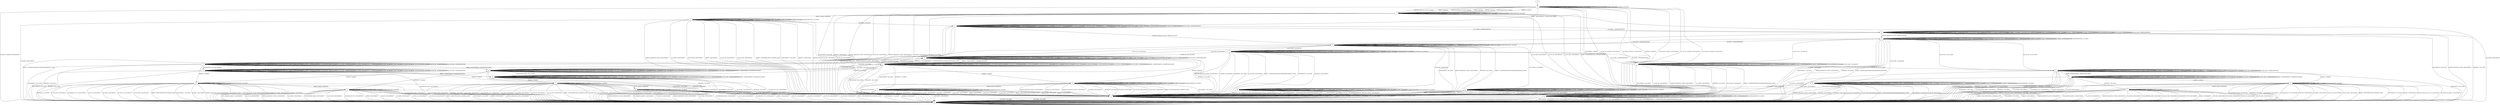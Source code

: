 digraph "" {
	graph ["Incoming time"=0.41913795471191406,
		"Outgoing time"=0.5178635120391846,
		Output="{'States': 32, 'Transitions': 683, 'Filename': '../results/ssh/OpenSSH-OpenSSH-cvc4-3.dot'}",
		Reference="{'States': 32, 'Transitions': 683, 'Filename': '../subjects/ssh/OpenSSH.dot'}",
		Solver=cvc4,
		Updated="{'States': 32, 'Transitions': 683, 'Filename': '../subjects/ssh/OpenSSH.dot'}",
		"f-measure"=1.0,
		precision=1.0,
		recall=1.0
	];
	a -> a	[key=0,
		label="SERVICE_REQUEST_AUTH / NO_RESP"];
	a -> a	[key=1,
		label="CH_WINDOW_ADJUST / CH_NONE"];
	a -> a	[key=2,
		label="DEBUG / NO_RESP"];
	a -> a	[key=3,
		label="UA_PK_OK / UNIMPLEMENTED"];
	a -> a	[key=4,
		label="SERVICE_REQUEST_CONN / NO_RESP"];
	a -> a	[key=5,
		label="UA_NONE / UNIMPLEMENTED"];
	a -> a	[key=6,
		label="CH_EXTENDED_DATA / CH_NONE"];
	a -> a	[key=7,
		label="UA_PK_NOK / UNIMPLEMENTED"];
	a -> a	[key=8,
		label="CH_CLOSE / CH_NONE"];
	a -> a	[key=9,
		label="CH_REQUEST_PTY / CH_NONE"];
	a -> a	[key=10,
		label="KEX30 / NO_RESP"];
	a -> a	[key=11,
		label="IGNORE / NO_RESP"];
	a -> a	[key=12,
		label="CH_EOF / CH_NONE"];
	a -> a	[key=13,
		label="CH_DATA / CH_NONE"];
	a -> a	[key=14,
		label="UNIMPLEMENTED / NO_RESP"];
	a -> a	[key=15,
		label="UA_PW_OK / UNIMPLEMENTED"];
	a -> a	[key=16,
		label="UA_PW_NOK / UNIMPLEMENTED"];
	a -> a	[key=17,
		label="REKEY / KEXINIT|KEX31+NEWKEYS|NO_RESP"];
	a -> n	[key=0,
		label="DISCONNECT / NO_CONN"];
	a -> n	[key=1,
		label="NEWKEYS / NO_CONN"];
	a -> p	[key=0,
		label="KEXINIT / KEXINIT"];
	a -> ee	[key=0,
		label="CH_OPEN / CH_OPEN_SUCCESS"];
	b -> a	[key=0,
		label="REKEY / KEXINIT|KEX31+NEWKEYS|NO_RESP"];
	b -> b	[key=0,
		label="SERVICE_REQUEST_AUTH / UNIMPLEMENTED"];
	b -> b	[key=1,
		label="CH_WINDOW_ADJUST / CH_NONE"];
	b -> b	[key=2,
		label="DEBUG / NO_RESP"];
	b -> b	[key=3,
		label="UA_PK_OK / UNIMPLEMENTED"];
	b -> b	[key=4,
		label="SERVICE_REQUEST_CONN / UNIMPLEMENTED"];
	b -> b	[key=5,
		label="UA_NONE / UNIMPLEMENTED"];
	b -> b	[key=6,
		label="CH_EXTENDED_DATA / CH_NONE"];
	b -> b	[key=7,
		label="UA_PK_NOK / UNIMPLEMENTED"];
	b -> b	[key=8,
		label="CH_CLOSE / CH_NONE"];
	b -> b	[key=9,
		label="CH_REQUEST_PTY / CH_NONE"];
	b -> b	[key=10,
		label="KEX30 / UNIMPLEMENTED"];
	b -> b	[key=11,
		label="IGNORE / NO_RESP"];
	b -> b	[key=12,
		label="CH_EOF / CH_NONE"];
	b -> b	[key=13,
		label="CH_DATA / CH_NONE"];
	b -> b	[key=14,
		label="UNIMPLEMENTED / NO_RESP"];
	b -> b	[key=15,
		label="UA_PW_OK / UNIMPLEMENTED"];
	b -> b	[key=16,
		label="UA_PW_NOK / UNIMPLEMENTED"];
	b -> c	[key=0,
		label="CH_OPEN / CH_OPEN_SUCCESS"];
	b -> n	[key=0,
		label="DISCONNECT / NO_CONN"];
	b -> n	[key=1,
		label="NEWKEYS / NO_CONN"];
	b -> p	[key=0,
		label="KEXINIT / KEXINIT"];
	c -> b	[key=0,
		label="CH_CLOSE / CH_CLOSE"];
	c -> c	[key=0,
		label="SERVICE_REQUEST_AUTH / UNIMPLEMENTED"];
	c -> c	[key=1,
		label="CH_WINDOW_ADJUST / NO_RESP"];
	c -> c	[key=2,
		label="DEBUG / NO_RESP"];
	c -> c	[key=3,
		label="UA_PK_OK / UNIMPLEMENTED"];
	c -> c	[key=4,
		label="SERVICE_REQUEST_CONN / UNIMPLEMENTED"];
	c -> c	[key=5,
		label="UA_NONE / UNIMPLEMENTED"];
	c -> c	[key=6,
		label="CH_EXTENDED_DATA / NO_RESP"];
	c -> c	[key=7,
		label="UA_PK_NOK / UNIMPLEMENTED"];
	c -> c	[key=8,
		label="CH_OPEN / CH_MAX"];
	c -> c	[key=9,
		label="KEX30 / UNIMPLEMENTED"];
	c -> c	[key=10,
		label="IGNORE / NO_RESP"];
	c -> c	[key=11,
		label="CH_EOF / NO_RESP"];
	c -> c	[key=12,
		label="CH_DATA / NO_RESP"];
	c -> c	[key=13,
		label="UNIMPLEMENTED / NO_RESP"];
	c -> c	[key=14,
		label="UA_PW_OK / UNIMPLEMENTED"];
	c -> c	[key=15,
		label="UA_PW_NOK / UNIMPLEMENTED"];
	c -> m	[key=0,
		label="DISCONNECT / NO_CONN"];
	c -> m	[key=1,
		label="NEWKEYS / NO_CONN"];
	c -> o	[key=0,
		label="CH_REQUEST_PTY / CH_SUCCESS"];
	c -> ee	[key=0,
		label="REKEY / KEXINIT|KEX31+NEWKEYS|NO_RESP"];
	c -> ff	[key=0,
		label="KEXINIT / KEXINIT"];
	d -> d	[key=0,
		label="CH_WINDOW_ADJUST / CH_NONE"];
	d -> d	[key=1,
		label="DEBUG / NO_RESP"];
	d -> d	[key=2,
		label="CH_EXTENDED_DATA / CH_NONE"];
	d -> d	[key=3,
		label="CH_CLOSE / CH_NONE"];
	d -> d	[key=4,
		label="CH_REQUEST_PTY / CH_NONE"];
	d -> d	[key=5,
		label="IGNORE / NO_RESP"];
	d -> d	[key=6,
		label="CH_EOF / CH_NONE"];
	d -> d	[key=7,
		label="CH_DATA / CH_NONE"];
	d -> d	[key=8,
		label="UNIMPLEMENTED / NO_RESP"];
	d -> m	[key=0,
		label="CH_OPEN / DISCONNECT"];
	d -> n	[key=0,
		label="DISCONNECT / NO_CONN"];
	d -> n	[key=1,
		label="KEXINIT / DISCONNECT"];
	d -> n	[key=2,
		label="SERVICE_REQUEST_AUTH / DISCONNECT"];
	d -> n	[key=3,
		label="UA_PK_OK / DISCONNECT"];
	d -> n	[key=4,
		label="SERVICE_REQUEST_CONN / DISCONNECT"];
	d -> n	[key=5,
		label="UA_NONE / DISCONNECT"];
	d -> n	[key=6,
		label="UA_PK_NOK / DISCONNECT"];
	d -> n	[key=7,
		label="KEX30 / DISCONNECT"];
	d -> n	[key=8,
		label="UA_PW_OK / DISCONNECT"];
	d -> n	[key=9,
		label="UA_PW_NOK / DISCONNECT"];
	d -> n	[key=10,
		label="REKEY / DISCONNECT|NO_CONN|NO_CONN"];
	d -> t	[key=0,
		label="NEWKEYS / NO_RESP"];
	e -> e	[key=0,
		label="CH_WINDOW_ADJUST / CH_NONE"];
	e -> e	[key=1,
		label="CH_EXTENDED_DATA / CH_NONE"];
	e -> e	[key=2,
		label="CH_CLOSE / CH_NONE"];
	e -> e	[key=3,
		label="CH_REQUEST_PTY / CH_NONE"];
	e -> e	[key=4,
		label="CH_EOF / CH_NONE"];
	e -> e	[key=5,
		label="CH_DATA / CH_NONE"];
	e -> i	[key=0,
		label="KEXINIT / KEXINIT"];
	e -> i	[key=1,
		label="SERVICE_REQUEST_AUTH / KEXINIT"];
	e -> i	[key=2,
		label="DEBUG / KEXINIT"];
	e -> i	[key=3,
		label="SERVICE_REQUEST_CONN / KEXINIT"];
	e -> i	[key=4,
		label="KEX30 / KEXINIT"];
	e -> i	[key=5,
		label="IGNORE / KEXINIT"];
	e -> i	[key=6,
		label="UNIMPLEMENTED / KEXINIT"];
	e -> m	[key=0,
		label="CH_OPEN / KEXINIT+DISCONNECT"];
	e -> n	[key=0,
		label="DISCONNECT / KEXINIT"];
	e -> n	[key=1,
		label="UA_PK_OK / KEXINIT+DISCONNECT"];
	e -> n	[key=2,
		label="UA_NONE / KEXINIT+DISCONNECT"];
	e -> n	[key=3,
		label="NEWKEYS / KEXINIT"];
	e -> n	[key=4,
		label="UA_PK_NOK / KEXINIT+DISCONNECT"];
	e -> n	[key=5,
		label="UA_PW_OK / KEXINIT+DISCONNECT"];
	e -> n	[key=6,
		label="UA_PW_NOK / KEXINIT+DISCONNECT"];
	e -> t	[key=0,
		label="REKEY / KEXINIT|KEX31+NEWKEYS|NO_RESP"];
	f -> f	[key=0,
		label="DEBUG / NO_RESP"];
	f -> f	[key=1,
		label="CH_OPEN / CH_MAX"];
	f -> f	[key=2,
		label="IGNORE / NO_RESP"];
	f -> f	[key=3,
		label="UNIMPLEMENTED / NO_RESP"];
	f -> m	[key=0,
		label="DISCONNECT / NO_CONN"];
	f -> m	[key=1,
		label="KEXINIT / DISCONNECT"];
	f -> m	[key=2,
		label="SERVICE_REQUEST_AUTH / DISCONNECT"];
	f -> m	[key=3,
		label="CH_WINDOW_ADJUST / DISCONNECT"];
	f -> m	[key=4,
		label="UA_PK_OK / DISCONNECT"];
	f -> m	[key=5,
		label="SERVICE_REQUEST_CONN / DISCONNECT"];
	f -> m	[key=6,
		label="UA_NONE / DISCONNECT"];
	f -> m	[key=7,
		label="CH_EXTENDED_DATA / DISCONNECT"];
	f -> m	[key=8,
		label="UA_PK_NOK / DISCONNECT"];
	f -> m	[key=9,
		label="CH_REQUEST_PTY / DISCONNECT"];
	f -> m	[key=10,
		label="KEX30 / DISCONNECT"];
	f -> m	[key=11,
		label="CH_EOF / DISCONNECT"];
	f -> m	[key=12,
		label="CH_DATA / DISCONNECT"];
	f -> m	[key=13,
		label="UA_PW_OK / DISCONNECT"];
	f -> m	[key=14,
		label="UA_PW_NOK / DISCONNECT"];
	f -> m	[key=15,
		label="REKEY / DISCONNECT|NO_CONN|NO_CONN"];
	f -> n	[key=0,
		label="CH_CLOSE / DISCONNECT"];
	f -> y	[key=0,
		label="NEWKEYS / NO_RESP"];
	g -> g	[key=0,
		label="KEXINIT / UNIMPLEMENTED"];
	g -> g	[key=1,
		label="SERVICE_REQUEST_AUTH / SERVICE_ACCEPT"];
	g -> g	[key=2,
		label="CH_WINDOW_ADJUST / CH_NONE"];
	g -> g	[key=3,
		label="DEBUG / NO_RESP"];
	g -> g	[key=4,
		label="CH_EXTENDED_DATA / CH_NONE"];
	g -> g	[key=5,
		label="UA_PK_NOK / UA_FAILURE"];
	g -> g	[key=6,
		label="CH_CLOSE / CH_NONE"];
	g -> g	[key=7,
		label="CH_REQUEST_PTY / CH_NONE"];
	g -> g	[key=8,
		label="KEX30 / UNIMPLEMENTED"];
	g -> g	[key=9,
		label="IGNORE / NO_RESP"];
	g -> g	[key=10,
		label="CH_EOF / CH_NONE"];
	g -> g	[key=11,
		label="CH_DATA / CH_NONE"];
	g -> g	[key=12,
		label="UNIMPLEMENTED / NO_RESP"];
	g -> n	[key=0,
		label="DISCONNECT / NO_CONN"];
	g -> n	[key=1,
		label="UA_PK_OK / DISCONNECT"];
	g -> n	[key=2,
		label="SERVICE_REQUEST_CONN / DISCONNECT"];
	g -> n	[key=3,
		label="UA_NONE / DISCONNECT"];
	g -> n	[key=4,
		label="NEWKEYS / NO_CONN"];
	g -> n	[key=5,
		label="UA_PW_OK / DISCONNECT"];
	g -> n	[key=6,
		label="UA_PW_NOK / DISCONNECT"];
	g -> n	[key=7,
		label="REKEY / UNIMPLEMENTED|UNIMPLEMENTED|NO_CONN"];
	g -> q	[key=0,
		label="CH_OPEN / UNIMPLEMENTED"];
	h -> b	[key=0,
		label="UA_PW_OK / UA_SUCCESS"];
	h -> h	[key=0,
		label="KEXINIT / UNIMPLEMENTED"];
	h -> h	[key=1,
		label="SERVICE_REQUEST_AUTH / SERVICE_ACCEPT"];
	h -> h	[key=2,
		label="CH_WINDOW_ADJUST / CH_NONE"];
	h -> h	[key=3,
		label="DEBUG / NO_RESP"];
	h -> h	[key=4,
		label="CH_EXTENDED_DATA / CH_NONE"];
	h -> h	[key=5,
		label="CH_CLOSE / CH_NONE"];
	h -> h	[key=6,
		label="CH_REQUEST_PTY / CH_NONE"];
	h -> h	[key=7,
		label="KEX30 / UNIMPLEMENTED"];
	h -> h	[key=8,
		label="IGNORE / NO_RESP"];
	h -> h	[key=9,
		label="CH_EOF / CH_NONE"];
	h -> h	[key=10,
		label="CH_DATA / CH_NONE"];
	h -> h	[key=11,
		label="UNIMPLEMENTED / NO_RESP"];
	h -> h	[key=12,
		label="UA_PW_NOK / UA_FAILURE"];
	h -> j	[key=0,
		label="CH_OPEN / UNIMPLEMENTED"];
	h -> n	[key=0,
		label="DISCONNECT / NO_CONN"];
	h -> n	[key=1,
		label="UA_PK_OK / DISCONNECT"];
	h -> n	[key=2,
		label="SERVICE_REQUEST_CONN / DISCONNECT"];
	h -> n	[key=3,
		label="UA_NONE / DISCONNECT"];
	h -> n	[key=4,
		label="NEWKEYS / NO_CONN"];
	h -> n	[key=5,
		label="UA_PK_NOK / DISCONNECT"];
	h -> n	[key=6,
		label="REKEY / UNIMPLEMENTED|UNIMPLEMENTED|NO_CONN"];
	i -> d	[key=0,
		label="KEX30 / KEX31+NEWKEYS"];
	i -> i	[key=0,
		label="CH_WINDOW_ADJUST / CH_NONE"];
	i -> i	[key=1,
		label="DEBUG / NO_RESP"];
	i -> i	[key=2,
		label="CH_EXTENDED_DATA / CH_NONE"];
	i -> i	[key=3,
		label="CH_CLOSE / CH_NONE"];
	i -> i	[key=4,
		label="CH_REQUEST_PTY / CH_NONE"];
	i -> i	[key=5,
		label="IGNORE / NO_RESP"];
	i -> i	[key=6,
		label="CH_EOF / CH_NONE"];
	i -> i	[key=7,
		label="CH_DATA / CH_NONE"];
	i -> i	[key=8,
		label="UNIMPLEMENTED / NO_RESP"];
	i -> m	[key=0,
		label="CH_OPEN / DISCONNECT"];
	i -> n	[key=0,
		label="DISCONNECT / NO_CONN"];
	i -> n	[key=1,
		label="KEXINIT / DISCONNECT"];
	i -> n	[key=2,
		label="SERVICE_REQUEST_AUTH / DISCONNECT"];
	i -> n	[key=3,
		label="UA_PK_OK / DISCONNECT"];
	i -> n	[key=4,
		label="SERVICE_REQUEST_CONN / DISCONNECT"];
	i -> n	[key=5,
		label="UA_NONE / DISCONNECT"];
	i -> n	[key=6,
		label="NEWKEYS / NO_CONN"];
	i -> n	[key=7,
		label="UA_PK_NOK / DISCONNECT"];
	i -> n	[key=8,
		label="UA_PW_OK / DISCONNECT"];
	i -> n	[key=9,
		label="UA_PW_NOK / DISCONNECT"];
	i -> n	[key=10,
		label="REKEY / DISCONNECT|NO_CONN|NO_CONN"];
	j -> h	[key=0,
		label="CH_CLOSE / UNIMPLEMENTED"];
	j -> j	[key=0,
		label="KEXINIT / UNIMPLEMENTED"];
	j -> j	[key=1,
		label="SERVICE_REQUEST_AUTH / SERVICE_ACCEPT"];
	j -> j	[key=2,
		label="CH_WINDOW_ADJUST / UNIMPLEMENTED"];
	j -> j	[key=3,
		label="DEBUG / NO_RESP"];
	j -> j	[key=4,
		label="CH_EXTENDED_DATA / UNIMPLEMENTED"];
	j -> j	[key=5,
		label="CH_OPEN / CH_MAX"];
	j -> j	[key=6,
		label="CH_REQUEST_PTY / UNIMPLEMENTED"];
	j -> j	[key=7,
		label="KEX30 / UNIMPLEMENTED"];
	j -> j	[key=8,
		label="IGNORE / NO_RESP"];
	j -> j	[key=9,
		label="CH_EOF / UNIMPLEMENTED"];
	j -> j	[key=10,
		label="CH_DATA / UNIMPLEMENTED"];
	j -> j	[key=11,
		label="UNIMPLEMENTED / NO_RESP"];
	j -> j	[key=12,
		label="UA_PW_NOK / UA_FAILURE"];
	j -> m	[key=0,
		label="DISCONNECT / NO_CONN"];
	j -> m	[key=1,
		label="UA_PK_OK / DISCONNECT"];
	j -> m	[key=2,
		label="SERVICE_REQUEST_CONN / DISCONNECT"];
	j -> m	[key=3,
		label="UA_NONE / DISCONNECT"];
	j -> m	[key=4,
		label="NEWKEYS / NO_CONN"];
	j -> m	[key=5,
		label="UA_PK_NOK / DISCONNECT"];
	j -> m	[key=6,
		label="REKEY / UNIMPLEMENTED|UNIMPLEMENTED|NO_CONN"];
	j -> cc	[key=0,
		label="UA_PW_OK / UA_SUCCESS"];
	k -> a	[key=0,
		label="CH_CLOSE / CH_CLOSE"];
	k -> k	[key=0,
		label="SERVICE_REQUEST_AUTH / NO_RESP"];
	k -> k	[key=1,
		label="CH_WINDOW_ADJUST / NO_RESP"];
	k -> k	[key=2,
		label="DEBUG / NO_RESP"];
	k -> k	[key=3,
		label="UA_PK_OK / UNIMPLEMENTED"];
	k -> k	[key=4,
		label="SERVICE_REQUEST_CONN / NO_RESP"];
	k -> k	[key=5,
		label="UA_NONE / UNIMPLEMENTED"];
	k -> k	[key=6,
		label="CH_EXTENDED_DATA / NO_RESP"];
	k -> k	[key=7,
		label="UA_PK_NOK / UNIMPLEMENTED"];
	k -> k	[key=8,
		label="CH_OPEN / CH_MAX"];
	k -> k	[key=9,
		label="KEX30 / NO_RESP"];
	k -> k	[key=10,
		label="IGNORE / NO_RESP"];
	k -> k	[key=11,
		label="CH_EOF / NO_RESP"];
	k -> k	[key=12,
		label="CH_DATA / NO_RESP"];
	k -> k	[key=13,
		label="UNIMPLEMENTED / NO_RESP"];
	k -> k	[key=14,
		label="UA_PW_OK / UNIMPLEMENTED"];
	k -> k	[key=15,
		label="UA_PW_NOK / UNIMPLEMENTED"];
	k -> k	[key=16,
		label="REKEY / KEXINIT|KEX31+NEWKEYS|NO_RESP"];
	k -> m	[key=0,
		label="DISCONNECT / NO_CONN"];
	k -> m	[key=1,
		label="NEWKEYS / NO_CONN"];
	k -> m	[key=2,
		label="CH_REQUEST_PTY / DISCONNECT"];
	k -> z	[key=0,
		label="KEXINIT / KEXINIT"];
	l -> a	[key=0,
		label="NEWKEYS / NO_RESP"];
	l -> l	[key=0,
		label="CH_WINDOW_ADJUST / CH_NONE"];
	l -> l	[key=1,
		label="DEBUG / NO_RESP"];
	l -> l	[key=2,
		label="CH_EXTENDED_DATA / CH_NONE"];
	l -> l	[key=3,
		label="CH_CLOSE / CH_NONE"];
	l -> l	[key=4,
		label="CH_REQUEST_PTY / CH_NONE"];
	l -> l	[key=5,
		label="IGNORE / NO_RESP"];
	l -> l	[key=6,
		label="CH_EOF / CH_NONE"];
	l -> l	[key=7,
		label="CH_DATA / CH_NONE"];
	l -> l	[key=8,
		label="UNIMPLEMENTED / NO_RESP"];
	l -> m	[key=0,
		label="CH_OPEN / DISCONNECT"];
	l -> n	[key=0,
		label="DISCONNECT / NO_CONN"];
	l -> n	[key=1,
		label="KEXINIT / DISCONNECT"];
	l -> n	[key=2,
		label="SERVICE_REQUEST_AUTH / DISCONNECT"];
	l -> n	[key=3,
		label="UA_PK_OK / DISCONNECT"];
	l -> n	[key=4,
		label="SERVICE_REQUEST_CONN / DISCONNECT"];
	l -> n	[key=5,
		label="UA_NONE / DISCONNECT"];
	l -> n	[key=6,
		label="UA_PK_NOK / DISCONNECT"];
	l -> n	[key=7,
		label="KEX30 / DISCONNECT"];
	l -> n	[key=8,
		label="UA_PW_OK / DISCONNECT"];
	l -> n	[key=9,
		label="UA_PW_NOK / DISCONNECT"];
	l -> n	[key=10,
		label="REKEY / DISCONNECT|NO_CONN|NO_CONN"];
	m -> m	[key=0,
		label="DISCONNECT / NO_CONN"];
	m -> m	[key=1,
		label="KEXINIT / NO_CONN"];
	m -> m	[key=2,
		label="SERVICE_REQUEST_AUTH / NO_CONN"];
	m -> m	[key=3,
		label="CH_WINDOW_ADJUST / NO_CONN"];
	m -> m	[key=4,
		label="DEBUG / NO_CONN"];
	m -> m	[key=5,
		label="UA_PK_OK / NO_CONN"];
	m -> m	[key=6,
		label="SERVICE_REQUEST_CONN / NO_CONN"];
	m -> m	[key=7,
		label="UA_NONE / NO_CONN"];
	m -> m	[key=8,
		label="CH_EXTENDED_DATA / NO_CONN"];
	m -> m	[key=9,
		label="NEWKEYS / NO_CONN"];
	m -> m	[key=10,
		label="UA_PK_NOK / NO_CONN"];
	m -> m	[key=11,
		label="CH_OPEN / CH_MAX"];
	m -> m	[key=12,
		label="CH_REQUEST_PTY / NO_CONN"];
	m -> m	[key=13,
		label="KEX30 / NO_CONN"];
	m -> m	[key=14,
		label="IGNORE / NO_CONN"];
	m -> m	[key=15,
		label="CH_EOF / NO_CONN"];
	m -> m	[key=16,
		label="CH_DATA / NO_CONN"];
	m -> m	[key=17,
		label="UNIMPLEMENTED / NO_CONN"];
	m -> m	[key=18,
		label="UA_PW_OK / NO_CONN"];
	m -> m	[key=19,
		label="UA_PW_NOK / NO_CONN"];
	m -> m	[key=20,
		label="REKEY / NO_CONN|NO_CONN|NO_CONN"];
	m -> n	[key=0,
		label="CH_CLOSE / NO_CONN"];
	n -> m	[key=0,
		label="CH_OPEN / NO_CONN"];
	n -> n	[key=0,
		label="DISCONNECT / NO_CONN"];
	n -> n	[key=1,
		label="KEXINIT / NO_CONN"];
	n -> n	[key=2,
		label="SERVICE_REQUEST_AUTH / NO_CONN"];
	n -> n	[key=3,
		label="CH_WINDOW_ADJUST / CH_NONE"];
	n -> n	[key=4,
		label="DEBUG / NO_CONN"];
	n -> n	[key=5,
		label="UA_PK_OK / NO_CONN"];
	n -> n	[key=6,
		label="SERVICE_REQUEST_CONN / NO_CONN"];
	n -> n	[key=7,
		label="UA_NONE / NO_CONN"];
	n -> n	[key=8,
		label="CH_EXTENDED_DATA / CH_NONE"];
	n -> n	[key=9,
		label="NEWKEYS / NO_CONN"];
	n -> n	[key=10,
		label="UA_PK_NOK / NO_CONN"];
	n -> n	[key=11,
		label="CH_CLOSE / CH_NONE"];
	n -> n	[key=12,
		label="CH_REQUEST_PTY / CH_NONE"];
	n -> n	[key=13,
		label="KEX30 / NO_CONN"];
	n -> n	[key=14,
		label="IGNORE / NO_CONN"];
	n -> n	[key=15,
		label="CH_EOF / CH_NONE"];
	n -> n	[key=16,
		label="CH_DATA / CH_NONE"];
	n -> n	[key=17,
		label="UNIMPLEMENTED / NO_CONN"];
	n -> n	[key=18,
		label="UA_PW_OK / NO_CONN"];
	n -> n	[key=19,
		label="UA_PW_NOK / NO_CONN"];
	n -> n	[key=20,
		label="REKEY / NO_CONN|NO_CONN|NO_CONN"];
	o -> b	[key=0,
		label="CH_CLOSE / CH_CLOSE"];
	o -> k	[key=0,
		label="REKEY / KEXINIT|KEX31+NEWKEYS|NO_RESP"];
	o -> m	[key=0,
		label="DISCONNECT / NO_CONN"];
	o -> m	[key=1,
		label="NEWKEYS / NO_CONN"];
	o -> m	[key=2,
		label="CH_REQUEST_PTY / DISCONNECT"];
	o -> o	[key=0,
		label="SERVICE_REQUEST_AUTH / UNIMPLEMENTED"];
	o -> o	[key=1,
		label="CH_WINDOW_ADJUST / NO_RESP"];
	o -> o	[key=2,
		label="DEBUG / NO_RESP"];
	o -> o	[key=3,
		label="UA_PK_OK / UNIMPLEMENTED"];
	o -> o	[key=4,
		label="SERVICE_REQUEST_CONN / UNIMPLEMENTED"];
	o -> o	[key=5,
		label="UA_NONE / UNIMPLEMENTED"];
	o -> o	[key=6,
		label="CH_EXTENDED_DATA / NO_RESP"];
	o -> o	[key=7,
		label="UA_PK_NOK / UNIMPLEMENTED"];
	o -> o	[key=8,
		label="CH_OPEN / CH_MAX"];
	o -> o	[key=9,
		label="KEX30 / UNIMPLEMENTED"];
	o -> o	[key=10,
		label="IGNORE / NO_RESP"];
	o -> o	[key=11,
		label="CH_EOF / NO_RESP"];
	o -> o	[key=12,
		label="CH_DATA / NO_RESP"];
	o -> o	[key=13,
		label="UNIMPLEMENTED / NO_RESP"];
	o -> o	[key=14,
		label="UA_PW_OK / UNIMPLEMENTED"];
	o -> o	[key=15,
		label="UA_PW_NOK / UNIMPLEMENTED"];
	o -> z	[key=0,
		label="KEXINIT / KEXINIT"];
	p -> l	[key=0,
		label="KEX30 / KEX31+NEWKEYS"];
	p -> m	[key=0,
		label="CH_OPEN / DISCONNECT"];
	p -> n	[key=0,
		label="DISCONNECT / NO_CONN"];
	p -> n	[key=1,
		label="KEXINIT / DISCONNECT"];
	p -> n	[key=2,
		label="SERVICE_REQUEST_AUTH / DISCONNECT"];
	p -> n	[key=3,
		label="UA_PK_OK / DISCONNECT"];
	p -> n	[key=4,
		label="SERVICE_REQUEST_CONN / DISCONNECT"];
	p -> n	[key=5,
		label="UA_NONE / DISCONNECT"];
	p -> n	[key=6,
		label="NEWKEYS / NO_CONN"];
	p -> n	[key=7,
		label="UA_PK_NOK / DISCONNECT"];
	p -> n	[key=8,
		label="UA_PW_OK / DISCONNECT"];
	p -> n	[key=9,
		label="UA_PW_NOK / DISCONNECT"];
	p -> n	[key=10,
		label="REKEY / DISCONNECT|NO_CONN|NO_CONN"];
	p -> p	[key=0,
		label="CH_WINDOW_ADJUST / CH_NONE"];
	p -> p	[key=1,
		label="DEBUG / NO_RESP"];
	p -> p	[key=2,
		label="CH_EXTENDED_DATA / CH_NONE"];
	p -> p	[key=3,
		label="CH_CLOSE / CH_NONE"];
	p -> p	[key=4,
		label="CH_REQUEST_PTY / CH_NONE"];
	p -> p	[key=5,
		label="IGNORE / NO_RESP"];
	p -> p	[key=6,
		label="CH_EOF / CH_NONE"];
	p -> p	[key=7,
		label="CH_DATA / CH_NONE"];
	p -> p	[key=8,
		label="UNIMPLEMENTED / NO_RESP"];
	q -> g	[key=0,
		label="CH_CLOSE / UNIMPLEMENTED"];
	q -> m	[key=0,
		label="DISCONNECT / NO_CONN"];
	q -> m	[key=1,
		label="UA_PK_OK / DISCONNECT"];
	q -> m	[key=2,
		label="SERVICE_REQUEST_CONN / DISCONNECT"];
	q -> m	[key=3,
		label="UA_NONE / DISCONNECT"];
	q -> m	[key=4,
		label="NEWKEYS / NO_CONN"];
	q -> m	[key=5,
		label="UA_PW_OK / DISCONNECT"];
	q -> m	[key=6,
		label="UA_PW_NOK / DISCONNECT"];
	q -> m	[key=7,
		label="REKEY / UNIMPLEMENTED|UNIMPLEMENTED|NO_CONN"];
	q -> q	[key=0,
		label="KEXINIT / UNIMPLEMENTED"];
	q -> q	[key=1,
		label="SERVICE_REQUEST_AUTH / SERVICE_ACCEPT"];
	q -> q	[key=2,
		label="CH_WINDOW_ADJUST / UNIMPLEMENTED"];
	q -> q	[key=3,
		label="DEBUG / NO_RESP"];
	q -> q	[key=4,
		label="CH_EXTENDED_DATA / UNIMPLEMENTED"];
	q -> q	[key=5,
		label="UA_PK_NOK / UA_FAILURE"];
	q -> q	[key=6,
		label="CH_OPEN / CH_MAX"];
	q -> q	[key=7,
		label="CH_REQUEST_PTY / UNIMPLEMENTED"];
	q -> q	[key=8,
		label="KEX30 / UNIMPLEMENTED"];
	q -> q	[key=9,
		label="IGNORE / NO_RESP"];
	q -> q	[key=10,
		label="CH_EOF / UNIMPLEMENTED"];
	q -> q	[key=11,
		label="CH_DATA / UNIMPLEMENTED"];
	q -> q	[key=12,
		label="UNIMPLEMENTED / NO_RESP"];
	r -> b	[key=0,
		label="UA_PK_OK / UA_SUCCESS"];
	r -> b	[key=1,
		label="UA_PW_OK / UA_SUCCESS"];
	r -> g	[key=0,
		label="UA_PK_NOK / UA_FAILURE"];
	r -> h	[key=0,
		label="UA_PW_NOK / UA_FAILURE"];
	r -> n	[key=0,
		label="DISCONNECT / NO_CONN"];
	r -> n	[key=1,
		label="SERVICE_REQUEST_CONN / DISCONNECT"];
	r -> n	[key=2,
		label="NEWKEYS / NO_CONN"];
	r -> n	[key=3,
		label="REKEY / UNIMPLEMENTED|UNIMPLEMENTED|NO_CONN"];
	r -> r	[key=0,
		label="KEXINIT / UNIMPLEMENTED"];
	r -> r	[key=1,
		label="SERVICE_REQUEST_AUTH / SERVICE_ACCEPT"];
	r -> r	[key=2,
		label="CH_WINDOW_ADJUST / CH_NONE"];
	r -> r	[key=3,
		label="DEBUG / NO_RESP"];
	r -> r	[key=4,
		label="CH_EXTENDED_DATA / CH_NONE"];
	r -> r	[key=5,
		label="CH_CLOSE / CH_NONE"];
	r -> r	[key=6,
		label="CH_REQUEST_PTY / CH_NONE"];
	r -> r	[key=7,
		label="KEX30 / UNIMPLEMENTED"];
	r -> r	[key=8,
		label="IGNORE / NO_RESP"];
	r -> r	[key=9,
		label="CH_EOF / CH_NONE"];
	r -> r	[key=10,
		label="CH_DATA / CH_NONE"];
	r -> r	[key=11,
		label="UNIMPLEMENTED / NO_RESP"];
	r -> v	[key=0,
		label="CH_OPEN / UNIMPLEMENTED"];
	r -> bb	[key=0,
		label="UA_NONE / UA_FAILURE"];
	s -> m	[key=0,
		label="DISCONNECT / NO_CONN"];
	s -> m	[key=1,
		label="KEXINIT / DISCONNECT"];
	s -> m	[key=2,
		label="SERVICE_REQUEST_AUTH / DISCONNECT"];
	s -> m	[key=3,
		label="CH_WINDOW_ADJUST / DISCONNECT"];
	s -> m	[key=4,
		label="UA_PK_OK / DISCONNECT"];
	s -> m	[key=5,
		label="SERVICE_REQUEST_CONN / DISCONNECT"];
	s -> m	[key=6,
		label="UA_NONE / DISCONNECT"];
	s -> m	[key=7,
		label="CH_EXTENDED_DATA / DISCONNECT"];
	s -> m	[key=8,
		label="UA_PK_NOK / DISCONNECT"];
	s -> m	[key=9,
		label="CH_REQUEST_PTY / DISCONNECT"];
	s -> m	[key=10,
		label="KEX30 / DISCONNECT"];
	s -> m	[key=11,
		label="CH_EOF / DISCONNECT"];
	s -> m	[key=12,
		label="CH_DATA / DISCONNECT"];
	s -> m	[key=13,
		label="UA_PW_OK / DISCONNECT"];
	s -> m	[key=14,
		label="UA_PW_NOK / DISCONNECT"];
	s -> m	[key=15,
		label="REKEY / DISCONNECT|NO_CONN|NO_CONN"];
	s -> n	[key=0,
		label="CH_CLOSE / DISCONNECT"];
	s -> s	[key=0,
		label="DEBUG / NO_RESP"];
	s -> s	[key=1,
		label="CH_OPEN / CH_MAX"];
	s -> s	[key=2,
		label="IGNORE / NO_RESP"];
	s -> s	[key=3,
		label="UNIMPLEMENTED / NO_RESP"];
	s -> ee	[key=0,
		label="NEWKEYS / NO_RESP"];
	t -> n	[key=0,
		label="DISCONNECT / NO_CONN"];
	t -> n	[key=1,
		label="SERVICE_REQUEST_CONN / DISCONNECT"];
	t -> n	[key=2,
		label="NEWKEYS / NO_CONN"];
	t -> n	[key=3,
		label="REKEY / UNIMPLEMENTED|UNIMPLEMENTED|NO_CONN"];
	t -> r	[key=0,
		label="SERVICE_REQUEST_AUTH / SERVICE_ACCEPT"];
	t -> t	[key=0,
		label="KEXINIT / UNIMPLEMENTED"];
	t -> t	[key=1,
		label="CH_WINDOW_ADJUST / CH_NONE"];
	t -> t	[key=2,
		label="DEBUG / NO_RESP"];
	t -> t	[key=3,
		label="UA_PK_OK / UNIMPLEMENTED"];
	t -> t	[key=4,
		label="UA_NONE / UNIMPLEMENTED"];
	t -> t	[key=5,
		label="CH_EXTENDED_DATA / CH_NONE"];
	t -> t	[key=6,
		label="UA_PK_NOK / UNIMPLEMENTED"];
	t -> t	[key=7,
		label="CH_CLOSE / CH_NONE"];
	t -> t	[key=8,
		label="CH_REQUEST_PTY / CH_NONE"];
	t -> t	[key=9,
		label="KEX30 / UNIMPLEMENTED"];
	t -> t	[key=10,
		label="IGNORE / NO_RESP"];
	t -> t	[key=11,
		label="CH_EOF / CH_NONE"];
	t -> t	[key=12,
		label="CH_DATA / CH_NONE"];
	t -> t	[key=13,
		label="UNIMPLEMENTED / NO_RESP"];
	t -> t	[key=14,
		label="UA_PW_OK / UNIMPLEMENTED"];
	t -> t	[key=15,
		label="UA_PW_NOK / UNIMPLEMENTED"];
	t -> x	[key=0,
		label="CH_OPEN / UNIMPLEMENTED"];
	u -> f	[key=0,
		label="KEX30 / KEX31+NEWKEYS"];
	u -> m	[key=0,
		label="DISCONNECT / NO_CONN"];
	u -> m	[key=1,
		label="KEXINIT / DISCONNECT"];
	u -> m	[key=2,
		label="SERVICE_REQUEST_AUTH / DISCONNECT"];
	u -> m	[key=3,
		label="CH_WINDOW_ADJUST / DISCONNECT"];
	u -> m	[key=4,
		label="UA_PK_OK / DISCONNECT"];
	u -> m	[key=5,
		label="SERVICE_REQUEST_CONN / DISCONNECT"];
	u -> m	[key=6,
		label="UA_NONE / DISCONNECT"];
	u -> m	[key=7,
		label="CH_EXTENDED_DATA / DISCONNECT"];
	u -> m	[key=8,
		label="NEWKEYS / NO_CONN"];
	u -> m	[key=9,
		label="UA_PK_NOK / DISCONNECT"];
	u -> m	[key=10,
		label="CH_REQUEST_PTY / DISCONNECT"];
	u -> m	[key=11,
		label="CH_EOF / DISCONNECT"];
	u -> m	[key=12,
		label="CH_DATA / DISCONNECT"];
	u -> m	[key=13,
		label="UA_PW_OK / DISCONNECT"];
	u -> m	[key=14,
		label="UA_PW_NOK / DISCONNECT"];
	u -> m	[key=15,
		label="REKEY / DISCONNECT|NO_CONN|NO_CONN"];
	u -> n	[key=0,
		label="CH_CLOSE / DISCONNECT"];
	u -> u	[key=0,
		label="DEBUG / NO_RESP"];
	u -> u	[key=1,
		label="CH_OPEN / CH_MAX"];
	u -> u	[key=2,
		label="IGNORE / NO_RESP"];
	u -> u	[key=3,
		label="UNIMPLEMENTED / NO_RESP"];
	v -> j	[key=0,
		label="UA_PW_NOK / UA_FAILURE"];
	v -> m	[key=0,
		label="DISCONNECT / NO_CONN"];
	v -> m	[key=1,
		label="SERVICE_REQUEST_CONN / DISCONNECT"];
	v -> m	[key=2,
		label="NEWKEYS / NO_CONN"];
	v -> m	[key=3,
		label="REKEY / UNIMPLEMENTED|UNIMPLEMENTED|NO_CONN"];
	v -> q	[key=0,
		label="UA_PK_NOK / UA_FAILURE"];
	v -> r	[key=0,
		label="CH_CLOSE / UNIMPLEMENTED"];
	v -> v	[key=0,
		label="KEXINIT / UNIMPLEMENTED"];
	v -> v	[key=1,
		label="SERVICE_REQUEST_AUTH / SERVICE_ACCEPT"];
	v -> v	[key=2,
		label="CH_WINDOW_ADJUST / UNIMPLEMENTED"];
	v -> v	[key=3,
		label="DEBUG / NO_RESP"];
	v -> v	[key=4,
		label="CH_EXTENDED_DATA / UNIMPLEMENTED"];
	v -> v	[key=5,
		label="CH_OPEN / CH_MAX"];
	v -> v	[key=6,
		label="CH_REQUEST_PTY / UNIMPLEMENTED"];
	v -> v	[key=7,
		label="KEX30 / UNIMPLEMENTED"];
	v -> v	[key=8,
		label="IGNORE / NO_RESP"];
	v -> v	[key=9,
		label="CH_EOF / UNIMPLEMENTED"];
	v -> v	[key=10,
		label="CH_DATA / UNIMPLEMENTED"];
	v -> v	[key=11,
		label="UNIMPLEMENTED / NO_RESP"];
	v -> aa	[key=0,
		label="UA_NONE / UA_FAILURE"];
	v -> cc	[key=0,
		label="UA_PK_OK / UA_SUCCESS"];
	v -> cc	[key=1,
		label="UA_PW_OK / UA_SUCCESS"];
	w -> e	[key=0];
	x -> m	[key=0,
		label="DISCONNECT / NO_CONN"];
	x -> m	[key=1,
		label="SERVICE_REQUEST_CONN / DISCONNECT"];
	x -> m	[key=2,
		label="NEWKEYS / NO_CONN"];
	x -> m	[key=3,
		label="REKEY / UNIMPLEMENTED|UNIMPLEMENTED|NO_CONN"];
	x -> t	[key=0,
		label="CH_CLOSE / UNIMPLEMENTED"];
	x -> v	[key=0,
		label="SERVICE_REQUEST_AUTH / SERVICE_ACCEPT"];
	x -> x	[key=0,
		label="KEXINIT / UNIMPLEMENTED"];
	x -> x	[key=1,
		label="CH_WINDOW_ADJUST / UNIMPLEMENTED"];
	x -> x	[key=2,
		label="DEBUG / NO_RESP"];
	x -> x	[key=3,
		label="UA_PK_OK / UNIMPLEMENTED"];
	x -> x	[key=4,
		label="UA_NONE / UNIMPLEMENTED"];
	x -> x	[key=5,
		label="CH_EXTENDED_DATA / UNIMPLEMENTED"];
	x -> x	[key=6,
		label="UA_PK_NOK / UNIMPLEMENTED"];
	x -> x	[key=7,
		label="CH_OPEN / CH_MAX"];
	x -> x	[key=8,
		label="CH_REQUEST_PTY / UNIMPLEMENTED"];
	x -> x	[key=9,
		label="KEX30 / UNIMPLEMENTED"];
	x -> x	[key=10,
		label="IGNORE / NO_RESP"];
	x -> x	[key=11,
		label="CH_EOF / UNIMPLEMENTED"];
	x -> x	[key=12,
		label="CH_DATA / UNIMPLEMENTED"];
	x -> x	[key=13,
		label="UNIMPLEMENTED / NO_RESP"];
	x -> x	[key=14,
		label="UA_PW_OK / UNIMPLEMENTED"];
	x -> x	[key=15,
		label="UA_PW_NOK / UNIMPLEMENTED"];
	y -> m	[key=0,
		label="DISCONNECT / NO_CONN"];
	y -> m	[key=1,
		label="CH_EXTENDED_DATA / DISCONNECT"];
	y -> m	[key=2,
		label="NEWKEYS / NO_CONN"];
	y -> m	[key=3,
		label="CH_REQUEST_PTY / DISCONNECT"];
	y -> m	[key=4,
		label="CH_EOF / DISCONNECT"];
	y -> m	[key=5,
		label="CH_DATA / DISCONNECT"];
	y -> n	[key=0,
		label="CH_CLOSE / DISCONNECT"];
	y -> u	[key=0,
		label="KEXINIT / KEXINIT"];
	y -> y	[key=0,
		label="SERVICE_REQUEST_AUTH / NO_RESP"];
	y -> y	[key=1,
		label="CH_WINDOW_ADJUST / NO_RESP"];
	y -> y	[key=2,
		label="DEBUG / NO_RESP"];
	y -> y	[key=3,
		label="UA_PK_OK / UNIMPLEMENTED"];
	y -> y	[key=4,
		label="SERVICE_REQUEST_CONN / NO_RESP"];
	y -> y	[key=5,
		label="UA_NONE / UNIMPLEMENTED"];
	y -> y	[key=6,
		label="UA_PK_NOK / UNIMPLEMENTED"];
	y -> y	[key=7,
		label="CH_OPEN / CH_MAX"];
	y -> y	[key=8,
		label="KEX30 / NO_RESP"];
	y -> y	[key=9,
		label="IGNORE / NO_RESP"];
	y -> y	[key=10,
		label="UNIMPLEMENTED / NO_RESP"];
	y -> y	[key=11,
		label="UA_PW_OK / UNIMPLEMENTED"];
	y -> y	[key=12,
		label="UA_PW_NOK / UNIMPLEMENTED"];
	y -> y	[key=13,
		label="REKEY / KEXINIT|KEX31+NEWKEYS|NO_RESP"];
	z -> m	[key=0,
		label="DISCONNECT / NO_CONN"];
	z -> m	[key=1,
		label="KEXINIT / DISCONNECT"];
	z -> m	[key=2,
		label="SERVICE_REQUEST_AUTH / DISCONNECT"];
	z -> m	[key=3,
		label="CH_WINDOW_ADJUST / DISCONNECT"];
	z -> m	[key=4,
		label="UA_PK_OK / DISCONNECT"];
	z -> m	[key=5,
		label="SERVICE_REQUEST_CONN / DISCONNECT"];
	z -> m	[key=6,
		label="UA_NONE / DISCONNECT"];
	z -> m	[key=7,
		label="CH_EXTENDED_DATA / DISCONNECT"];
	z -> m	[key=8,
		label="NEWKEYS / NO_CONN"];
	z -> m	[key=9,
		label="UA_PK_NOK / DISCONNECT"];
	z -> m	[key=10,
		label="CH_REQUEST_PTY / DISCONNECT"];
	z -> m	[key=11,
		label="CH_EOF / DISCONNECT"];
	z -> m	[key=12,
		label="CH_DATA / DISCONNECT"];
	z -> m	[key=13,
		label="UA_PW_OK / DISCONNECT"];
	z -> m	[key=14,
		label="UA_PW_NOK / DISCONNECT"];
	z -> m	[key=15,
		label="REKEY / DISCONNECT|NO_CONN|NO_CONN"];
	z -> n	[key=0,
		label="CH_CLOSE / DISCONNECT"];
	z -> z	[key=0,
		label="DEBUG / NO_RESP"];
	z -> z	[key=1,
		label="CH_OPEN / CH_MAX"];
	z -> z	[key=2,
		label="IGNORE / NO_RESP"];
	z -> z	[key=3,
		label="UNIMPLEMENTED / NO_RESP"];
	z -> dd	[key=0,
		label="KEX30 / KEX31+NEWKEYS"];
	aa -> m	[key=0,
		label="DISCONNECT / NO_CONN"];
	aa -> m	[key=1,
		label="UA_PK_OK / DISCONNECT"];
	aa -> m	[key=2,
		label="SERVICE_REQUEST_CONN / DISCONNECT"];
	aa -> m	[key=3,
		label="NEWKEYS / NO_CONN"];
	aa -> m	[key=4,
		label="UA_PK_NOK / DISCONNECT"];
	aa -> m	[key=5,
		label="UA_PW_OK / DISCONNECT"];
	aa -> m	[key=6,
		label="UA_PW_NOK / DISCONNECT"];
	aa -> m	[key=7,
		label="REKEY / UNIMPLEMENTED|UNIMPLEMENTED|NO_CONN"];
	aa -> aa	[key=0,
		label="KEXINIT / UNIMPLEMENTED"];
	aa -> aa	[key=1,
		label="SERVICE_REQUEST_AUTH / SERVICE_ACCEPT"];
	aa -> aa	[key=2,
		label="CH_WINDOW_ADJUST / UNIMPLEMENTED"];
	aa -> aa	[key=3,
		label="DEBUG / NO_RESP"];
	aa -> aa	[key=4,
		label="UA_NONE / UA_FAILURE"];
	aa -> aa	[key=5,
		label="CH_EXTENDED_DATA / UNIMPLEMENTED"];
	aa -> aa	[key=6,
		label="CH_OPEN / CH_MAX"];
	aa -> aa	[key=7,
		label="CH_REQUEST_PTY / UNIMPLEMENTED"];
	aa -> aa	[key=8,
		label="KEX30 / UNIMPLEMENTED"];
	aa -> aa	[key=9,
		label="IGNORE / NO_RESP"];
	aa -> aa	[key=10,
		label="CH_EOF / UNIMPLEMENTED"];
	aa -> aa	[key=11,
		label="CH_DATA / UNIMPLEMENTED"];
	aa -> aa	[key=12,
		label="UNIMPLEMENTED / NO_RESP"];
	aa -> bb	[key=0,
		label="CH_CLOSE / UNIMPLEMENTED"];
	bb -> n	[key=0,
		label="DISCONNECT / NO_CONN"];
	bb -> n	[key=1,
		label="UA_PK_OK / DISCONNECT"];
	bb -> n	[key=2,
		label="SERVICE_REQUEST_CONN / DISCONNECT"];
	bb -> n	[key=3,
		label="NEWKEYS / NO_CONN"];
	bb -> n	[key=4,
		label="UA_PK_NOK / DISCONNECT"];
	bb -> n	[key=5,
		label="UA_PW_OK / DISCONNECT"];
	bb -> n	[key=6,
		label="UA_PW_NOK / DISCONNECT"];
	bb -> n	[key=7,
		label="REKEY / UNIMPLEMENTED|UNIMPLEMENTED|NO_CONN"];
	bb -> aa	[key=0,
		label="CH_OPEN / UNIMPLEMENTED"];
	bb -> bb	[key=0,
		label="KEXINIT / UNIMPLEMENTED"];
	bb -> bb	[key=1,
		label="SERVICE_REQUEST_AUTH / SERVICE_ACCEPT"];
	bb -> bb	[key=2,
		label="CH_WINDOW_ADJUST / CH_NONE"];
	bb -> bb	[key=3,
		label="DEBUG / NO_RESP"];
	bb -> bb	[key=4,
		label="UA_NONE / UA_FAILURE"];
	bb -> bb	[key=5,
		label="CH_EXTENDED_DATA / CH_NONE"];
	bb -> bb	[key=6,
		label="CH_CLOSE / CH_NONE"];
	bb -> bb	[key=7,
		label="CH_REQUEST_PTY / CH_NONE"];
	bb -> bb	[key=8,
		label="KEX30 / UNIMPLEMENTED"];
	bb -> bb	[key=9,
		label="IGNORE / NO_RESP"];
	bb -> bb	[key=10,
		label="CH_EOF / CH_NONE"];
	bb -> bb	[key=11,
		label="CH_DATA / CH_NONE"];
	bb -> bb	[key=12,
		label="UNIMPLEMENTED / NO_RESP"];
	cc -> m	[key=0,
		label="DISCONNECT / NO_CONN"];
	cc -> m	[key=1,
		label="CH_EXTENDED_DATA / DISCONNECT"];
	cc -> m	[key=2,
		label="NEWKEYS / NO_CONN"];
	cc -> m	[key=3,
		label="CH_REQUEST_PTY / DISCONNECT"];
	cc -> m	[key=4,
		label="CH_EOF / DISCONNECT"];
	cc -> m	[key=5,
		label="CH_DATA / DISCONNECT"];
	cc -> n	[key=0,
		label="CH_CLOSE / DISCONNECT"];
	cc -> u	[key=0,
		label="KEXINIT / KEXINIT"];
	cc -> y	[key=0,
		label="REKEY / KEXINIT|KEX31+NEWKEYS|NO_RESP"];
	cc -> cc	[key=0,
		label="SERVICE_REQUEST_AUTH / UNIMPLEMENTED"];
	cc -> cc	[key=1,
		label="CH_WINDOW_ADJUST / NO_RESP"];
	cc -> cc	[key=2,
		label="DEBUG / NO_RESP"];
	cc -> cc	[key=3,
		label="UA_PK_OK / UNIMPLEMENTED"];
	cc -> cc	[key=4,
		label="SERVICE_REQUEST_CONN / UNIMPLEMENTED"];
	cc -> cc	[key=5,
		label="UA_NONE / UNIMPLEMENTED"];
	cc -> cc	[key=6,
		label="UA_PK_NOK / UNIMPLEMENTED"];
	cc -> cc	[key=7,
		label="CH_OPEN / CH_MAX"];
	cc -> cc	[key=8,
		label="KEX30 / UNIMPLEMENTED"];
	cc -> cc	[key=9,
		label="IGNORE / NO_RESP"];
	cc -> cc	[key=10,
		label="UNIMPLEMENTED / NO_RESP"];
	cc -> cc	[key=11,
		label="UA_PW_OK / UNIMPLEMENTED"];
	cc -> cc	[key=12,
		label="UA_PW_NOK / UNIMPLEMENTED"];
	dd -> k	[key=0,
		label="NEWKEYS / NO_RESP"];
	dd -> m	[key=0,
		label="DISCONNECT / NO_CONN"];
	dd -> m	[key=1,
		label="KEXINIT / DISCONNECT"];
	dd -> m	[key=2,
		label="SERVICE_REQUEST_AUTH / DISCONNECT"];
	dd -> m	[key=3,
		label="CH_WINDOW_ADJUST / DISCONNECT"];
	dd -> m	[key=4,
		label="UA_PK_OK / DISCONNECT"];
	dd -> m	[key=5,
		label="SERVICE_REQUEST_CONN / DISCONNECT"];
	dd -> m	[key=6,
		label="UA_NONE / DISCONNECT"];
	dd -> m	[key=7,
		label="CH_EXTENDED_DATA / DISCONNECT"];
	dd -> m	[key=8,
		label="UA_PK_NOK / DISCONNECT"];
	dd -> m	[key=9,
		label="CH_REQUEST_PTY / DISCONNECT"];
	dd -> m	[key=10,
		label="KEX30 / DISCONNECT"];
	dd -> m	[key=11,
		label="CH_EOF / DISCONNECT"];
	dd -> m	[key=12,
		label="CH_DATA / DISCONNECT"];
	dd -> m	[key=13,
		label="UA_PW_OK / DISCONNECT"];
	dd -> m	[key=14,
		label="UA_PW_NOK / DISCONNECT"];
	dd -> m	[key=15,
		label="REKEY / DISCONNECT|NO_CONN|NO_CONN"];
	dd -> n	[key=0,
		label="CH_CLOSE / DISCONNECT"];
	dd -> dd	[key=0,
		label="DEBUG / NO_RESP"];
	dd -> dd	[key=1,
		label="CH_OPEN / CH_MAX"];
	dd -> dd	[key=2,
		label="IGNORE / NO_RESP"];
	dd -> dd	[key=3,
		label="UNIMPLEMENTED / NO_RESP"];
	ee -> a	[key=0,
		label="CH_CLOSE / CH_CLOSE"];
	ee -> k	[key=0,
		label="CH_REQUEST_PTY / CH_SUCCESS"];
	ee -> m	[key=0,
		label="DISCONNECT / NO_CONN"];
	ee -> m	[key=1,
		label="NEWKEYS / NO_CONN"];
	ee -> ee	[key=0,
		label="SERVICE_REQUEST_AUTH / NO_RESP"];
	ee -> ee	[key=1,
		label="CH_WINDOW_ADJUST / NO_RESP"];
	ee -> ee	[key=2,
		label="DEBUG / NO_RESP"];
	ee -> ee	[key=3,
		label="UA_PK_OK / UNIMPLEMENTED"];
	ee -> ee	[key=4,
		label="SERVICE_REQUEST_CONN / NO_RESP"];
	ee -> ee	[key=5,
		label="UA_NONE / UNIMPLEMENTED"];
	ee -> ee	[key=6,
		label="CH_EXTENDED_DATA / NO_RESP"];
	ee -> ee	[key=7,
		label="UA_PK_NOK / UNIMPLEMENTED"];
	ee -> ee	[key=8,
		label="CH_OPEN / CH_MAX"];
	ee -> ee	[key=9,
		label="KEX30 / NO_RESP"];
	ee -> ee	[key=10,
		label="IGNORE / NO_RESP"];
	ee -> ee	[key=11,
		label="CH_EOF / NO_RESP"];
	ee -> ee	[key=12,
		label="CH_DATA / NO_RESP"];
	ee -> ee	[key=13,
		label="UNIMPLEMENTED / NO_RESP"];
	ee -> ee	[key=14,
		label="UA_PW_OK / UNIMPLEMENTED"];
	ee -> ee	[key=15,
		label="UA_PW_NOK / UNIMPLEMENTED"];
	ee -> ee	[key=16,
		label="REKEY / KEXINIT|KEX31+NEWKEYS|NO_RESP"];
	ee -> ff	[key=0,
		label="KEXINIT / KEXINIT"];
	ff -> m	[key=0,
		label="DISCONNECT / NO_CONN"];
	ff -> m	[key=1,
		label="KEXINIT / DISCONNECT"];
	ff -> m	[key=2,
		label="SERVICE_REQUEST_AUTH / DISCONNECT"];
	ff -> m	[key=3,
		label="CH_WINDOW_ADJUST / DISCONNECT"];
	ff -> m	[key=4,
		label="UA_PK_OK / DISCONNECT"];
	ff -> m	[key=5,
		label="SERVICE_REQUEST_CONN / DISCONNECT"];
	ff -> m	[key=6,
		label="UA_NONE / DISCONNECT"];
	ff -> m	[key=7,
		label="CH_EXTENDED_DATA / DISCONNECT"];
	ff -> m	[key=8,
		label="NEWKEYS / NO_CONN"];
	ff -> m	[key=9,
		label="UA_PK_NOK / DISCONNECT"];
	ff -> m	[key=10,
		label="CH_REQUEST_PTY / DISCONNECT"];
	ff -> m	[key=11,
		label="CH_EOF / DISCONNECT"];
	ff -> m	[key=12,
		label="CH_DATA / DISCONNECT"];
	ff -> m	[key=13,
		label="UA_PW_OK / DISCONNECT"];
	ff -> m	[key=14,
		label="UA_PW_NOK / DISCONNECT"];
	ff -> m	[key=15,
		label="REKEY / DISCONNECT|NO_CONN|NO_CONN"];
	ff -> n	[key=0,
		label="CH_CLOSE / DISCONNECT"];
	ff -> s	[key=0,
		label="KEX30 / KEX31+NEWKEYS"];
	ff -> ff	[key=0,
		label="DEBUG / NO_RESP"];
	ff -> ff	[key=1,
		label="CH_OPEN / CH_MAX"];
	ff -> ff	[key=2,
		label="IGNORE / NO_RESP"];
	ff -> ff	[key=3,
		label="UNIMPLEMENTED / NO_RESP"];
}
